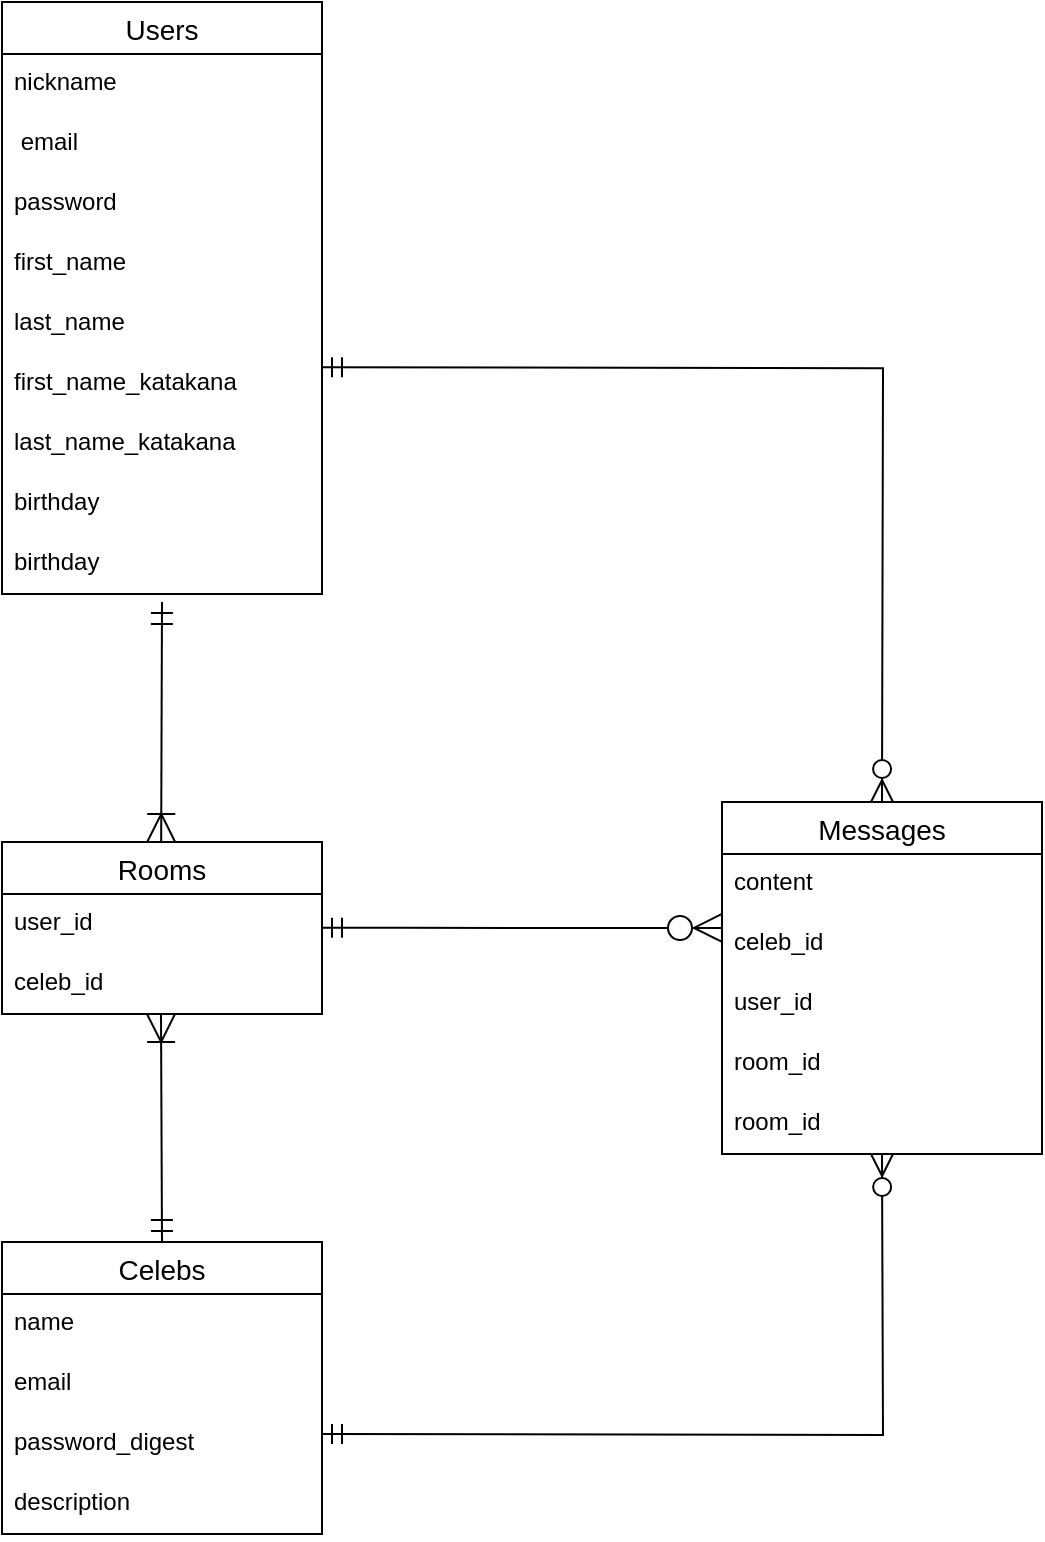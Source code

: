 <mxfile version="14.2.4" type="embed">
    <diagram id="9Kjxzyu7OuAWqm6vSWPa" name="ページ1">
        <mxGraphModel dx="1315" dy="1767" grid="1" gridSize="10" guides="1" tooltips="1" connect="1" arrows="1" fold="0" page="1" pageScale="1" pageWidth="850" pageHeight="1100" math="0" shadow="0">
            <root>
                <mxCell id="0"/>
                <mxCell id="1" parent="0"/>
                <mxCell id="109" value="Rooms" style="swimlane;fontStyle=0;childLayout=stackLayout;horizontal=1;startSize=26;horizontalStack=0;resizeParent=1;resizeParentMax=0;resizeLast=0;collapsible=1;marginBottom=0;align=center;fontSize=14;" parent="1" vertex="1">
                    <mxGeometry x="120" y="360" width="160" height="86" as="geometry"/>
                </mxCell>
                <mxCell id="110" value="user_id" style="text;strokeColor=none;fillColor=none;spacingLeft=4;spacingRight=4;overflow=hidden;rotatable=0;points=[[0,0.5],[1,0.5]];portConstraint=eastwest;fontSize=12;" parent="109" vertex="1">
                    <mxGeometry y="26" width="160" height="30" as="geometry"/>
                </mxCell>
                <mxCell id="145" value="celeb_id" style="text;strokeColor=none;fillColor=none;spacingLeft=4;spacingRight=4;overflow=hidden;rotatable=0;points=[[0,0.5],[1,0.5]];portConstraint=eastwest;fontSize=12;" parent="109" vertex="1">
                    <mxGeometry y="56" width="160" height="30" as="geometry"/>
                </mxCell>
                <mxCell id="113" value="Users" style="swimlane;fontStyle=0;childLayout=stackLayout;horizontal=1;startSize=26;horizontalStack=0;resizeParent=1;resizeParentMax=0;resizeLast=0;collapsible=1;marginBottom=0;align=center;fontSize=14;" parent="1" vertex="1">
                    <mxGeometry x="120" y="-60" width="160" height="296" as="geometry"/>
                </mxCell>
                <mxCell id="115" value="nickname" style="text;strokeColor=none;fillColor=none;spacingLeft=4;spacingRight=4;overflow=hidden;rotatable=0;points=[[0,0.5],[1,0.5]];portConstraint=eastwest;fontSize=12;" parent="113" vertex="1">
                    <mxGeometry y="26" width="160" height="30" as="geometry"/>
                </mxCell>
                <mxCell id="116" value=" email&#10;" style="text;strokeColor=none;fillColor=none;spacingLeft=4;spacingRight=4;overflow=hidden;rotatable=0;points=[[0,0.5],[1,0.5]];portConstraint=eastwest;fontSize=12;" parent="113" vertex="1">
                    <mxGeometry y="56" width="160" height="30" as="geometry"/>
                </mxCell>
                <mxCell id="126" value="password" style="text;strokeColor=none;fillColor=none;spacingLeft=4;spacingRight=4;overflow=hidden;rotatable=0;points=[[0,0.5],[1,0.5]];portConstraint=eastwest;fontSize=12;" parent="113" vertex="1">
                    <mxGeometry y="86" width="160" height="30" as="geometry"/>
                </mxCell>
                <mxCell id="150" value="first_name" style="text;strokeColor=none;fillColor=none;spacingLeft=4;spacingRight=4;overflow=hidden;rotatable=0;points=[[0,0.5],[1,0.5]];portConstraint=eastwest;fontSize=12;" parent="113" vertex="1">
                    <mxGeometry y="116" width="160" height="30" as="geometry"/>
                </mxCell>
                <mxCell id="148" value="last_name" style="text;strokeColor=none;fillColor=none;spacingLeft=4;spacingRight=4;overflow=hidden;rotatable=0;points=[[0,0.5],[1,0.5]];portConstraint=eastwest;fontSize=12;" parent="113" vertex="1">
                    <mxGeometry y="146" width="160" height="30" as="geometry"/>
                </mxCell>
                <mxCell id="152" value="first_name_katakana" style="text;strokeColor=none;fillColor=none;spacingLeft=4;spacingRight=4;overflow=hidden;rotatable=0;points=[[0,0.5],[1,0.5]];portConstraint=eastwest;fontSize=12;" parent="113" vertex="1">
                    <mxGeometry y="176" width="160" height="30" as="geometry"/>
                </mxCell>
                <mxCell id="151" value="last_name_katakana" style="text;strokeColor=none;fillColor=none;spacingLeft=4;spacingRight=4;overflow=hidden;rotatable=0;points=[[0,0.5],[1,0.5]];portConstraint=eastwest;fontSize=12;" parent="113" vertex="1">
                    <mxGeometry y="206" width="160" height="30" as="geometry"/>
                </mxCell>
                <mxCell id="127" value="birthday" style="text;strokeColor=none;fillColor=none;spacingLeft=4;spacingRight=4;overflow=hidden;rotatable=0;points=[[0,0.5],[1,0.5]];portConstraint=eastwest;fontSize=12;" parent="113" vertex="1">
                    <mxGeometry y="236" width="160" height="30" as="geometry"/>
                </mxCell>
                <mxCell id="153" value="birthday" style="text;strokeColor=none;fillColor=none;spacingLeft=4;spacingRight=4;overflow=hidden;rotatable=0;points=[[0,0.5],[1,0.5]];portConstraint=eastwest;fontSize=12;" parent="113" vertex="1">
                    <mxGeometry y="266" width="160" height="30" as="geometry"/>
                </mxCell>
                <mxCell id="138" style="edgeStyle=orthogonalEdgeStyle;rounded=0;orthogonalLoop=1;jettySize=auto;html=1;exitX=0.75;exitY=0;exitDx=0;exitDy=0;" parent="1" source="121" edge="1">
                    <mxGeometry relative="1" as="geometry">
                        <mxPoint x="610" y="350" as="targetPoint"/>
                    </mxGeometry>
                </mxCell>
                <mxCell id="121" value="Messages" style="swimlane;fontStyle=0;childLayout=stackLayout;horizontal=1;startSize=26;horizontalStack=0;resizeParent=1;resizeParentMax=0;resizeLast=0;collapsible=1;marginBottom=0;align=center;fontSize=14;" parent="1" vertex="1">
                    <mxGeometry x="480" y="340" width="160" height="176" as="geometry"/>
                </mxCell>
                <mxCell id="122" value="content" style="text;strokeColor=none;fillColor=none;spacingLeft=4;spacingRight=4;overflow=hidden;rotatable=0;points=[[0,0.5],[1,0.5]];portConstraint=eastwest;fontSize=12;" parent="121" vertex="1">
                    <mxGeometry y="26" width="160" height="30" as="geometry"/>
                </mxCell>
                <mxCell id="124" value="celeb_id" style="text;strokeColor=none;fillColor=none;spacingLeft=4;spacingRight=4;overflow=hidden;rotatable=0;points=[[0,0.5],[1,0.5]];portConstraint=eastwest;fontSize=12;" parent="121" vertex="1">
                    <mxGeometry y="56" width="160" height="30" as="geometry"/>
                </mxCell>
                <mxCell id="106" value="user_id" style="text;strokeColor=none;fillColor=none;spacingLeft=4;spacingRight=4;overflow=hidden;rotatable=0;points=[[0,0.5],[1,0.5]];portConstraint=eastwest;fontSize=12;" parent="121" vertex="1">
                    <mxGeometry y="86" width="160" height="30" as="geometry"/>
                </mxCell>
                <mxCell id="130" value="room_id" style="text;strokeColor=none;fillColor=none;spacingLeft=4;spacingRight=4;overflow=hidden;rotatable=0;points=[[0,0.5],[1,0.5]];portConstraint=eastwest;fontSize=12;" parent="121" vertex="1">
                    <mxGeometry y="116" width="160" height="30" as="geometry"/>
                </mxCell>
                <mxCell id="258" value="room_id" style="text;strokeColor=none;fillColor=none;spacingLeft=4;spacingRight=4;overflow=hidden;rotatable=0;points=[[0,0.5],[1,0.5]];portConstraint=eastwest;fontSize=12;" vertex="1" parent="121">
                    <mxGeometry y="146" width="160" height="30" as="geometry"/>
                </mxCell>
                <mxCell id="133" value="" style="edgeStyle=orthogonalEdgeStyle;fontSize=12;html=1;endArrow=ERzeroToMany;startArrow=ERmandOne;elbow=vertical;endSize=9;rounded=0;endFill=1;jumpSize=6;startSize=8;" parent="1" edge="1">
                    <mxGeometry width="100" height="100" relative="1" as="geometry">
                        <mxPoint x="280" y="656" as="sourcePoint"/>
                        <mxPoint x="560" y="516" as="targetPoint"/>
                    </mxGeometry>
                </mxCell>
                <mxCell id="117" value="Celebs" style="swimlane;fontStyle=0;childLayout=stackLayout;horizontal=1;startSize=26;horizontalStack=0;resizeParent=1;resizeParentMax=0;resizeLast=0;collapsible=1;marginBottom=0;align=center;fontSize=14;direction=east;" parent="1" vertex="1">
                    <mxGeometry x="120" y="560" width="160" height="146" as="geometry">
                        <mxRectangle x="130" y="510" width="160" height="26" as="alternateBounds"/>
                    </mxGeometry>
                </mxCell>
                <mxCell id="118" value="name" style="text;strokeColor=none;fillColor=none;spacingLeft=4;spacingRight=4;overflow=hidden;rotatable=0;points=[[0,0.5],[1,0.5]];portConstraint=eastwest;fontSize=12;" parent="117" vertex="1">
                    <mxGeometry y="26" width="160" height="30" as="geometry"/>
                </mxCell>
                <mxCell id="119" value="email" style="text;strokeColor=none;fillColor=none;spacingLeft=4;spacingRight=4;overflow=hidden;rotatable=0;points=[[0,0.5],[1,0.5]];portConstraint=eastwest;fontSize=12;" parent="117" vertex="1">
                    <mxGeometry y="56" width="160" height="30" as="geometry"/>
                </mxCell>
                <mxCell id="120" value="password_digest" style="text;strokeColor=none;fillColor=none;spacingLeft=4;spacingRight=4;overflow=hidden;rotatable=0;points=[[0,0.5],[1,0.5]];portConstraint=eastwest;fontSize=12;" parent="117" vertex="1">
                    <mxGeometry y="86" width="160" height="30" as="geometry"/>
                </mxCell>
                <mxCell id="128" value="description" style="text;strokeColor=none;fillColor=none;spacingLeft=4;spacingRight=4;overflow=hidden;rotatable=0;points=[[0,0.5],[1,0.5]];portConstraint=eastwest;fontSize=12;" parent="117" vertex="1">
                    <mxGeometry y="116" width="160" height="30" as="geometry"/>
                </mxCell>
                <mxCell id="134" value="" style="fontSize=12;html=1;endArrow=ERoneToMany;startArrow=ERmandOne;rounded=0;endSize=12;startSize=9;exitX=0.5;exitY=0;exitDx=0;exitDy=0;" parent="1" source="117" edge="1">
                    <mxGeometry width="100" height="100" relative="1" as="geometry">
                        <mxPoint x="200.5" y="556" as="sourcePoint"/>
                        <mxPoint x="199.5" y="446" as="targetPoint"/>
                    </mxGeometry>
                </mxCell>
                <mxCell id="136" value="" style="fontSize=12;html=1;endArrow=ERoneToMany;startArrow=ERmandOne;rounded=0;endSize=12;startSize=9;" parent="1" edge="1">
                    <mxGeometry width="100" height="100" relative="1" as="geometry">
                        <mxPoint x="200" y="240" as="sourcePoint"/>
                        <mxPoint x="199.58" y="360" as="targetPoint"/>
                    </mxGeometry>
                </mxCell>
                <mxCell id="132" value="" style="edgeStyle=orthogonalEdgeStyle;fontSize=12;html=1;endArrow=ERzeroToMany;startArrow=ERmandOne;elbow=vertical;endSize=9;rounded=0;endFill=1;jumpSize=6;startSize=8;" parent="1" edge="1">
                    <mxGeometry width="100" height="100" relative="1" as="geometry">
                        <mxPoint x="280" y="122.58" as="sourcePoint"/>
                        <mxPoint x="560" y="340" as="targetPoint"/>
                    </mxGeometry>
                </mxCell>
                <mxCell id="146" value="" style="edgeStyle=entityRelationEdgeStyle;fontSize=12;html=1;endArrow=ERzeroToMany;startArrow=ERmandOne;entryX=0;entryY=0.233;entryDx=0;entryDy=0;entryPerimeter=0;endSize=12;startSize=8;" parent="1" target="124" edge="1">
                    <mxGeometry width="100" height="100" relative="1" as="geometry">
                        <mxPoint x="280" y="402.93" as="sourcePoint"/>
                        <mxPoint x="450" y="403" as="targetPoint"/>
                    </mxGeometry>
                </mxCell>
            </root>
        </mxGraphModel>
    </diagram>
</mxfile>